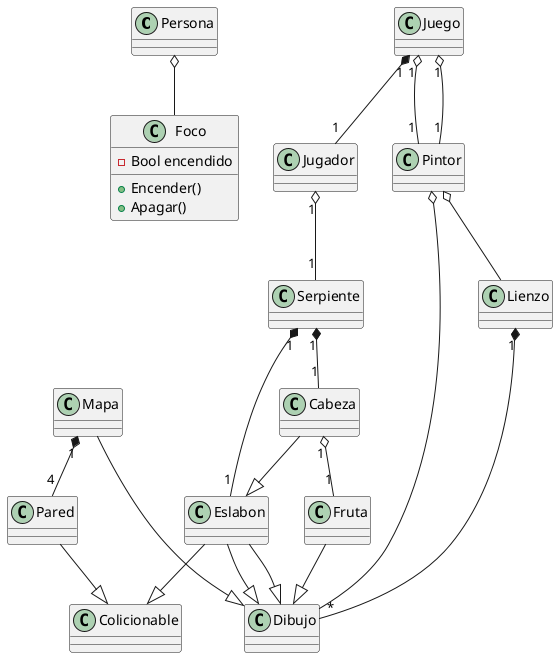 @startuml Diagrama

class Persona
class Foco{

    - Bool encendido
    + Encender()
    + Apagar()
}

class Juego
class Mapa 
class Jugador
class Serpiente
class Eslabon
class Cabeza 
class Fruta
class Colicionable
class Pared

Juego "1" *-- "1" Jugador
Jugador "1" o-- "1" Serpiente
Serpiente "1" *-- "1" Eslabon
Serpiente "1" *-- "1" Cabeza
Cabeza --|> Eslabon
Cabeza "1" o-- "1" Fruta
Eslabon --|> Colicionable

Pared --|> Colicionable
Mapa "1" *-- "4" Pared

Class Dibujo
class Lienzo
class Pintor    

Lienzo "1" *-- "*" Dibujo
Pintor o-- Dibujo
Pintor o-- Lienzo

Eslabon --|> Dibujo
Juego "1" o-- "1" Pintor

Mapa --|> Dibujo
Fruta --|> Dibujo
Eslabon --|> Dibujo

Juego "1" o-- "1" Pintor

Persona o-- Foco



@enduml